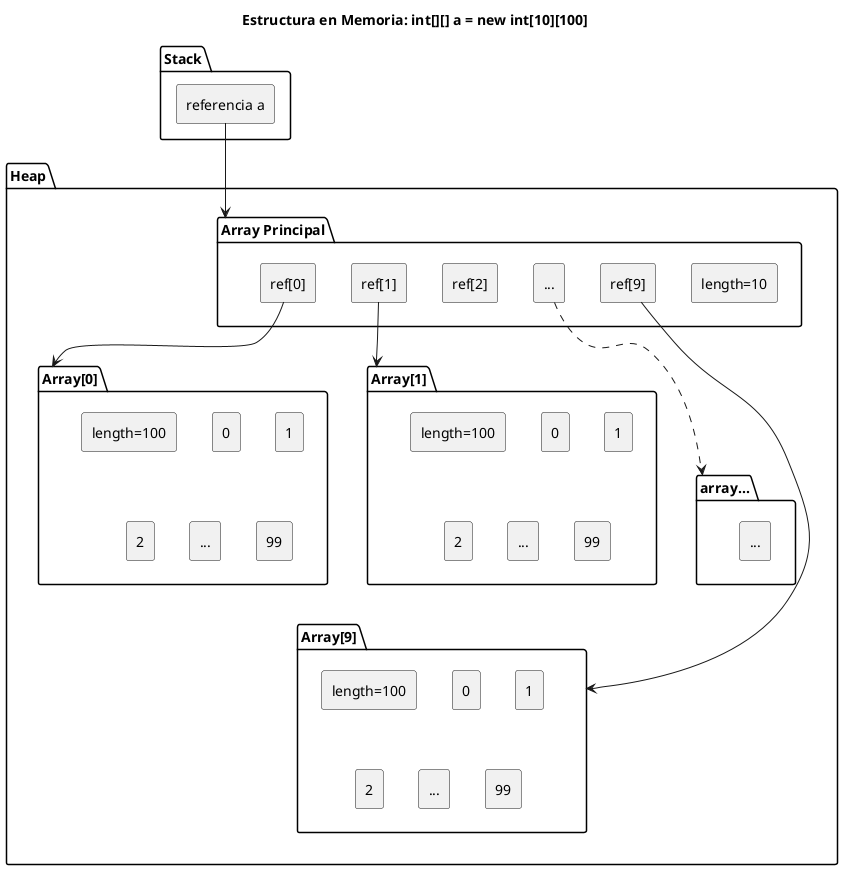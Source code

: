 @startuml


title Estructura en Memoria: int[][] a = new int[10][100]

package "Stack" {
    rectangle "referencia a" as ref_a
}

package "Heap" {
    package "Array Principal" as array_principal {
        rectangle "length=10" as length0
        rectangle "ref[0]" as ref0
        rectangle "ref[1]" as ref1
        rectangle "ref[2]" as ref2
        rectangle "..." as dots1
        rectangle "ref[9]" as ref9
    }

    package "Array[0]" as array0 {
        rectangle "length=100" as length1
        rectangle "0" as val00
        rectangle "1" as val01
        rectangle "2" as val02
        rectangle "..." as dots2
        rectangle "99" as val099
    }

    package "Array[1]" as array1 {
        rectangle "length=100" as length2
        rectangle "0" as val10
        rectangle "1" as val11
        rectangle "2" as val12
        rectangle "..." as dots3
        rectangle "99" as val199
    }

    package "array..." as arrayx {
        rectangle "..."
    }

    package "Array[9]" as array9 {
        rectangle "length=100" as length10
        rectangle "0" as val90
        rectangle "1" as val91
        rectangle "2" as val92
        rectangle "..." as dots5
        rectangle "99" as val999
    }
}

ref_a --> array_principal
ref0 --> array0
ref1 --> array1
ref9 --> array9
dots1 ...> arrayx

@enduml